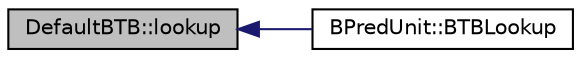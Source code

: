 digraph G
{
  edge [fontname="Helvetica",fontsize="10",labelfontname="Helvetica",labelfontsize="10"];
  node [fontname="Helvetica",fontsize="10",shape=record];
  rankdir=LR;
  Node1 [label="DefaultBTB::lookup",height=0.2,width=0.4,color="black", fillcolor="grey75", style="filled" fontcolor="black"];
  Node1 -> Node2 [dir=back,color="midnightblue",fontsize="10",style="solid",fontname="Helvetica"];
  Node2 [label="BPredUnit::BTBLookup",height=0.2,width=0.4,color="black", fillcolor="white", style="filled",URL="$classBPredUnit.html#a31024f2d92bfd7e778a790f4c6f61498"];
}

